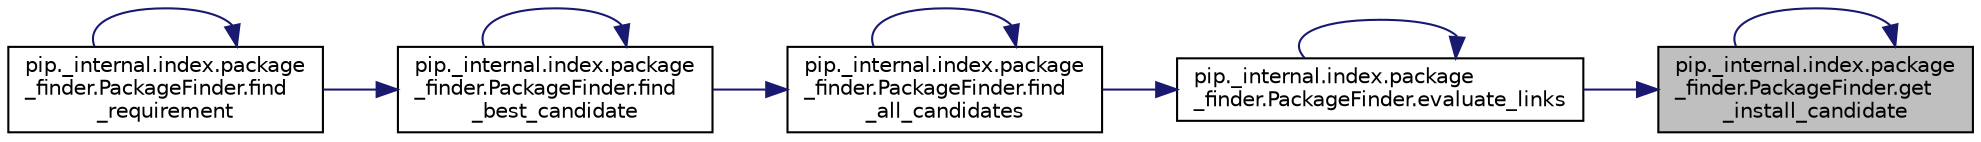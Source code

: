 digraph "pip._internal.index.package_finder.PackageFinder.get_install_candidate"
{
 // LATEX_PDF_SIZE
  edge [fontname="Helvetica",fontsize="10",labelfontname="Helvetica",labelfontsize="10"];
  node [fontname="Helvetica",fontsize="10",shape=record];
  rankdir="RL";
  Node1 [label="pip._internal.index.package\l_finder.PackageFinder.get\l_install_candidate",height=0.2,width=0.4,color="black", fillcolor="grey75", style="filled", fontcolor="black",tooltip=" "];
  Node1 -> Node2 [dir="back",color="midnightblue",fontsize="10",style="solid",fontname="Helvetica"];
  Node2 [label="pip._internal.index.package\l_finder.PackageFinder.evaluate_links",height=0.2,width=0.4,color="black", fillcolor="white", style="filled",URL="$da/d3f/classpip_1_1__internal_1_1index_1_1package__finder_1_1_package_finder.html#ab8561590f1721e917b0926d264e0360f",tooltip=" "];
  Node2 -> Node2 [dir="back",color="midnightblue",fontsize="10",style="solid",fontname="Helvetica"];
  Node2 -> Node3 [dir="back",color="midnightblue",fontsize="10",style="solid",fontname="Helvetica"];
  Node3 [label="pip._internal.index.package\l_finder.PackageFinder.find\l_all_candidates",height=0.2,width=0.4,color="black", fillcolor="white", style="filled",URL="$da/d3f/classpip_1_1__internal_1_1index_1_1package__finder_1_1_package_finder.html#a81c876ae9d3b91d9b0ca057cb90a61b8",tooltip=" "];
  Node3 -> Node3 [dir="back",color="midnightblue",fontsize="10",style="solid",fontname="Helvetica"];
  Node3 -> Node4 [dir="back",color="midnightblue",fontsize="10",style="solid",fontname="Helvetica"];
  Node4 [label="pip._internal.index.package\l_finder.PackageFinder.find\l_best_candidate",height=0.2,width=0.4,color="black", fillcolor="white", style="filled",URL="$da/d3f/classpip_1_1__internal_1_1index_1_1package__finder_1_1_package_finder.html#a488110fa8ac181309209b23f28c378ff",tooltip=" "];
  Node4 -> Node4 [dir="back",color="midnightblue",fontsize="10",style="solid",fontname="Helvetica"];
  Node4 -> Node5 [dir="back",color="midnightblue",fontsize="10",style="solid",fontname="Helvetica"];
  Node5 [label="pip._internal.index.package\l_finder.PackageFinder.find\l_requirement",height=0.2,width=0.4,color="black", fillcolor="white", style="filled",URL="$da/d3f/classpip_1_1__internal_1_1index_1_1package__finder_1_1_package_finder.html#a738d637b24956dc2d5b6e5728e1982e1",tooltip=" "];
  Node5 -> Node5 [dir="back",color="midnightblue",fontsize="10",style="solid",fontname="Helvetica"];
  Node1 -> Node1 [dir="back",color="midnightblue",fontsize="10",style="solid",fontname="Helvetica"];
}
